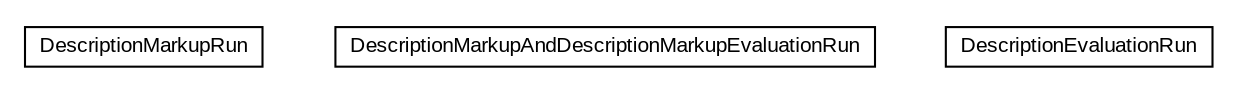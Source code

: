 #!/usr/local/bin/dot
#
# Class diagram 
# Generated by UMLGraph version R5_6-24-gf6e263 (http://www.umlgraph.org/)
#

digraph G {
	edge [fontname="arial",fontsize=10,labelfontname="arial",labelfontsize=10];
	node [fontname="arial",fontsize=10,shape=plaintext];
	nodesep=0.25;
	ranksep=0.5;
	// edu.arizona.biosemantics.semanticmarkup.markupelement.description.run.DescriptionMarkupRun
	c15957 [label=<<table title="edu.arizona.biosemantics.semanticmarkup.markupelement.description.run.DescriptionMarkupRun" border="0" cellborder="1" cellspacing="0" cellpadding="2" port="p" href="./DescriptionMarkupRun.html">
		<tr><td><table border="0" cellspacing="0" cellpadding="1">
<tr><td align="center" balign="center"> DescriptionMarkupRun </td></tr>
		</table></td></tr>
		</table>>, URL="./DescriptionMarkupRun.html", fontname="arial", fontcolor="black", fontsize=10.0];
	// edu.arizona.biosemantics.semanticmarkup.markupelement.description.run.DescriptionMarkupAndDescriptionMarkupEvaluationRun
	c15958 [label=<<table title="edu.arizona.biosemantics.semanticmarkup.markupelement.description.run.DescriptionMarkupAndDescriptionMarkupEvaluationRun" border="0" cellborder="1" cellspacing="0" cellpadding="2" port="p" href="./DescriptionMarkupAndDescriptionMarkupEvaluationRun.html">
		<tr><td><table border="0" cellspacing="0" cellpadding="1">
<tr><td align="center" balign="center"> DescriptionMarkupAndDescriptionMarkupEvaluationRun </td></tr>
		</table></td></tr>
		</table>>, URL="./DescriptionMarkupAndDescriptionMarkupEvaluationRun.html", fontname="arial", fontcolor="black", fontsize=10.0];
	// edu.arizona.biosemantics.semanticmarkup.markupelement.description.run.DescriptionEvaluationRun
	c15959 [label=<<table title="edu.arizona.biosemantics.semanticmarkup.markupelement.description.run.DescriptionEvaluationRun" border="0" cellborder="1" cellspacing="0" cellpadding="2" port="p" href="./DescriptionEvaluationRun.html">
		<tr><td><table border="0" cellspacing="0" cellpadding="1">
<tr><td align="center" balign="center"> DescriptionEvaluationRun </td></tr>
		</table></td></tr>
		</table>>, URL="./DescriptionEvaluationRun.html", fontname="arial", fontcolor="black", fontsize=10.0];
}

